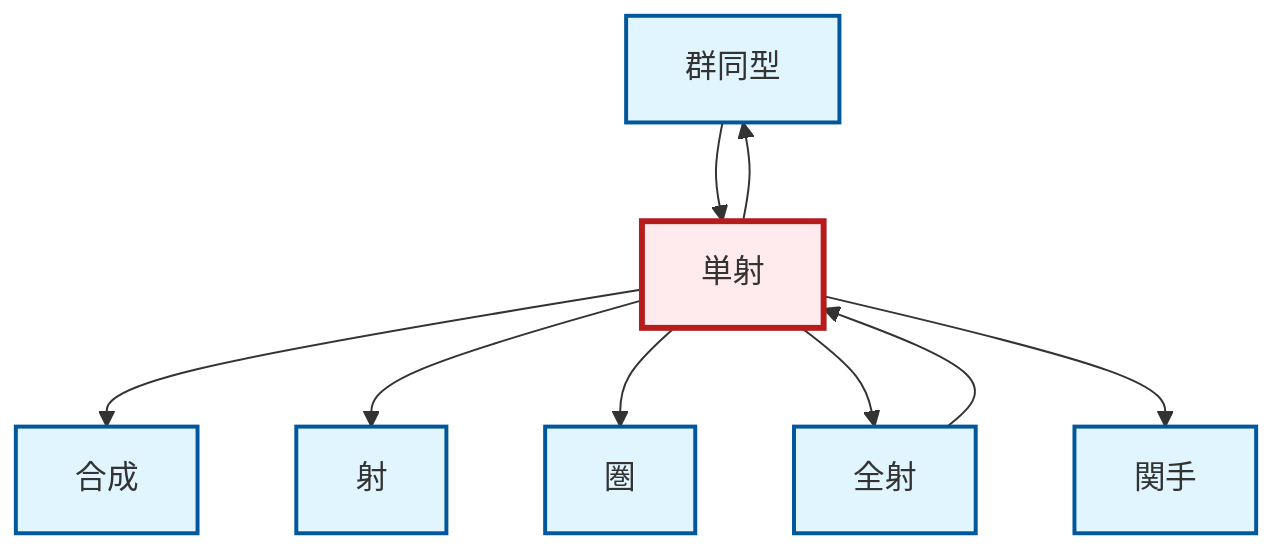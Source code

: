 graph TD
    classDef definition fill:#e1f5fe,stroke:#01579b,stroke-width:2px
    classDef theorem fill:#f3e5f5,stroke:#4a148c,stroke-width:2px
    classDef axiom fill:#fff3e0,stroke:#e65100,stroke-width:2px
    classDef example fill:#e8f5e9,stroke:#1b5e20,stroke-width:2px
    classDef current fill:#ffebee,stroke:#b71c1c,stroke-width:3px
    def-composition["合成"]:::definition
    def-isomorphism["群同型"]:::definition
    def-morphism["射"]:::definition
    def-monomorphism["単射"]:::definition
    def-epimorphism["全射"]:::definition
    def-functor["関手"]:::definition
    def-category["圏"]:::definition
    def-monomorphism --> def-composition
    def-monomorphism --> def-morphism
    def-monomorphism --> def-category
    def-monomorphism --> def-epimorphism
    def-monomorphism --> def-functor
    def-monomorphism --> def-isomorphism
    def-epimorphism --> def-monomorphism
    def-isomorphism --> def-monomorphism
    class def-monomorphism current